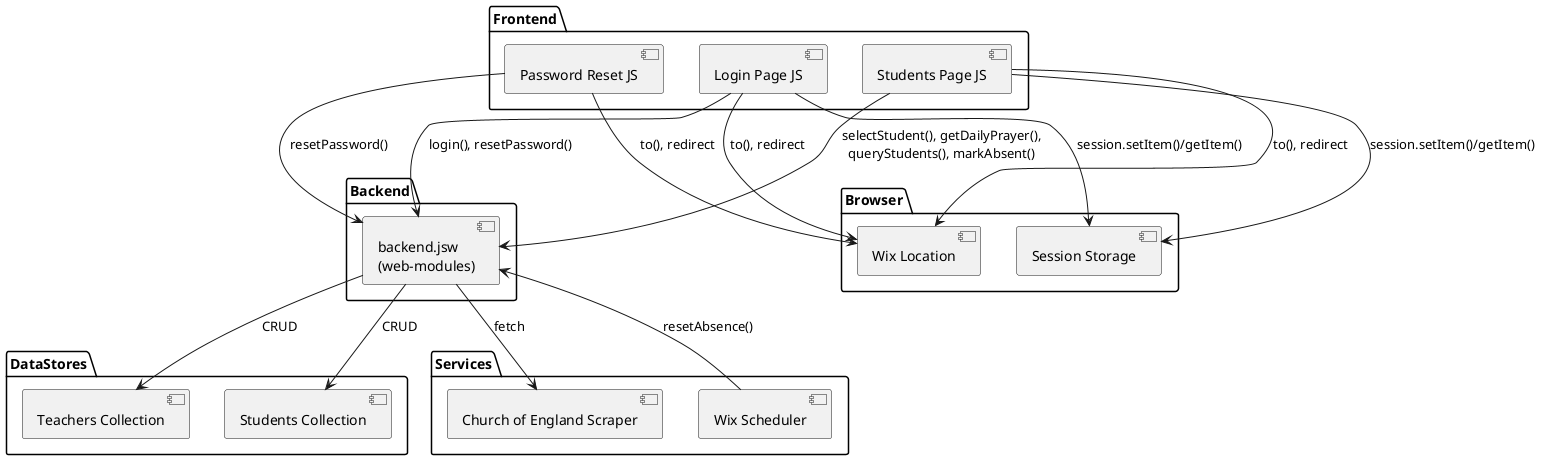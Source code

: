 @startuml component
package Frontend {
  [Login Page JS] as F1
  [Students Page JS] as F2
  [Password Reset JS] as F3
}

package Backend {
  [backend.jsw\n(web-modules)] as B
}

package DataStores {
  [Teachers Collection] as T
  [Students Collection] as S
}

package Services {
  [Church of England Scraper] as Scraper
  [Wix Scheduler] as Scheduler
}

package Browser {
  [Session Storage] as Session
  [Wix Location] as Location
}

F1 --> B : login(), resetPassword()
F2 --> B : selectStudent(), getDailyPrayer(),\nqueryStudents(), markAbsent()
F3 --> B : resetPassword()

B --> T : CRUD
B --> S : CRUD
B --> Scraper : fetch
Scheduler --> B : resetAbsence()

F1 --> Session : session.setItem()/getItem()
F2 --> Session : session.setItem()/getItem()

F1 --> Location : to(), redirect
F2 --> Location : to(), redirect
F3 --> Location : to(), redirect
@enduml
